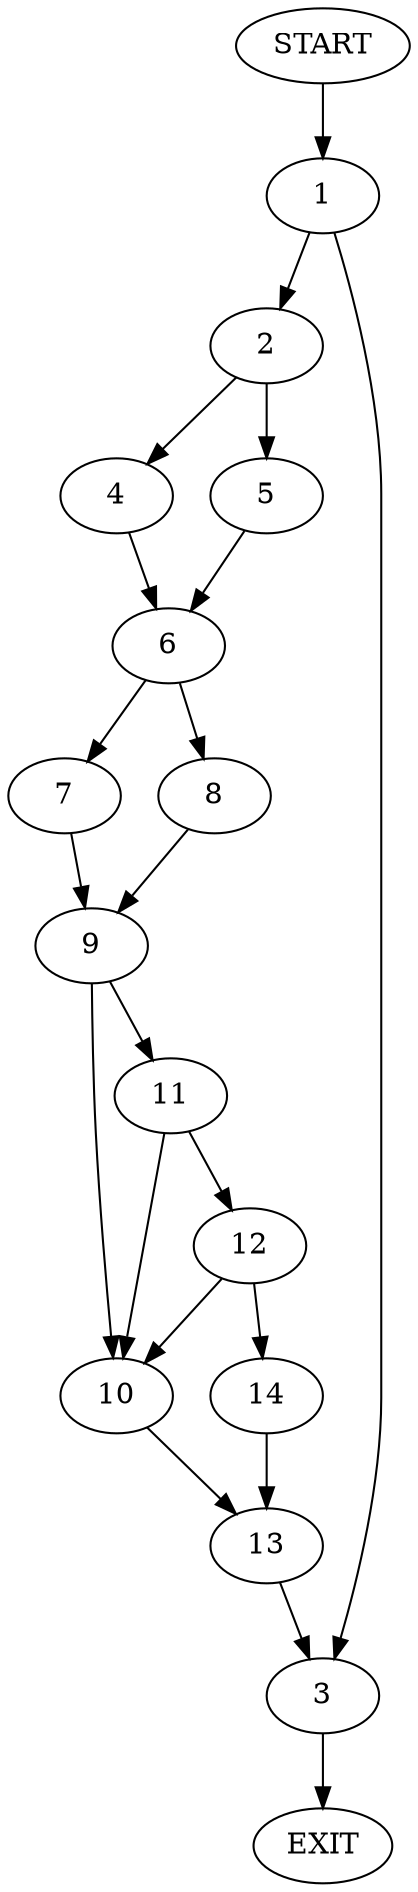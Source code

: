 digraph {
0 [label="START"]
15 [label="EXIT"]
0 -> 1
1 -> 2
1 -> 3
3 -> 15
2 -> 4
2 -> 5
4 -> 6
5 -> 6
6 -> 7
6 -> 8
8 -> 9
7 -> 9
9 -> 10
9 -> 11
11 -> 12
11 -> 10
10 -> 13
12 -> 14
12 -> 10
14 -> 13
13 -> 3
}
